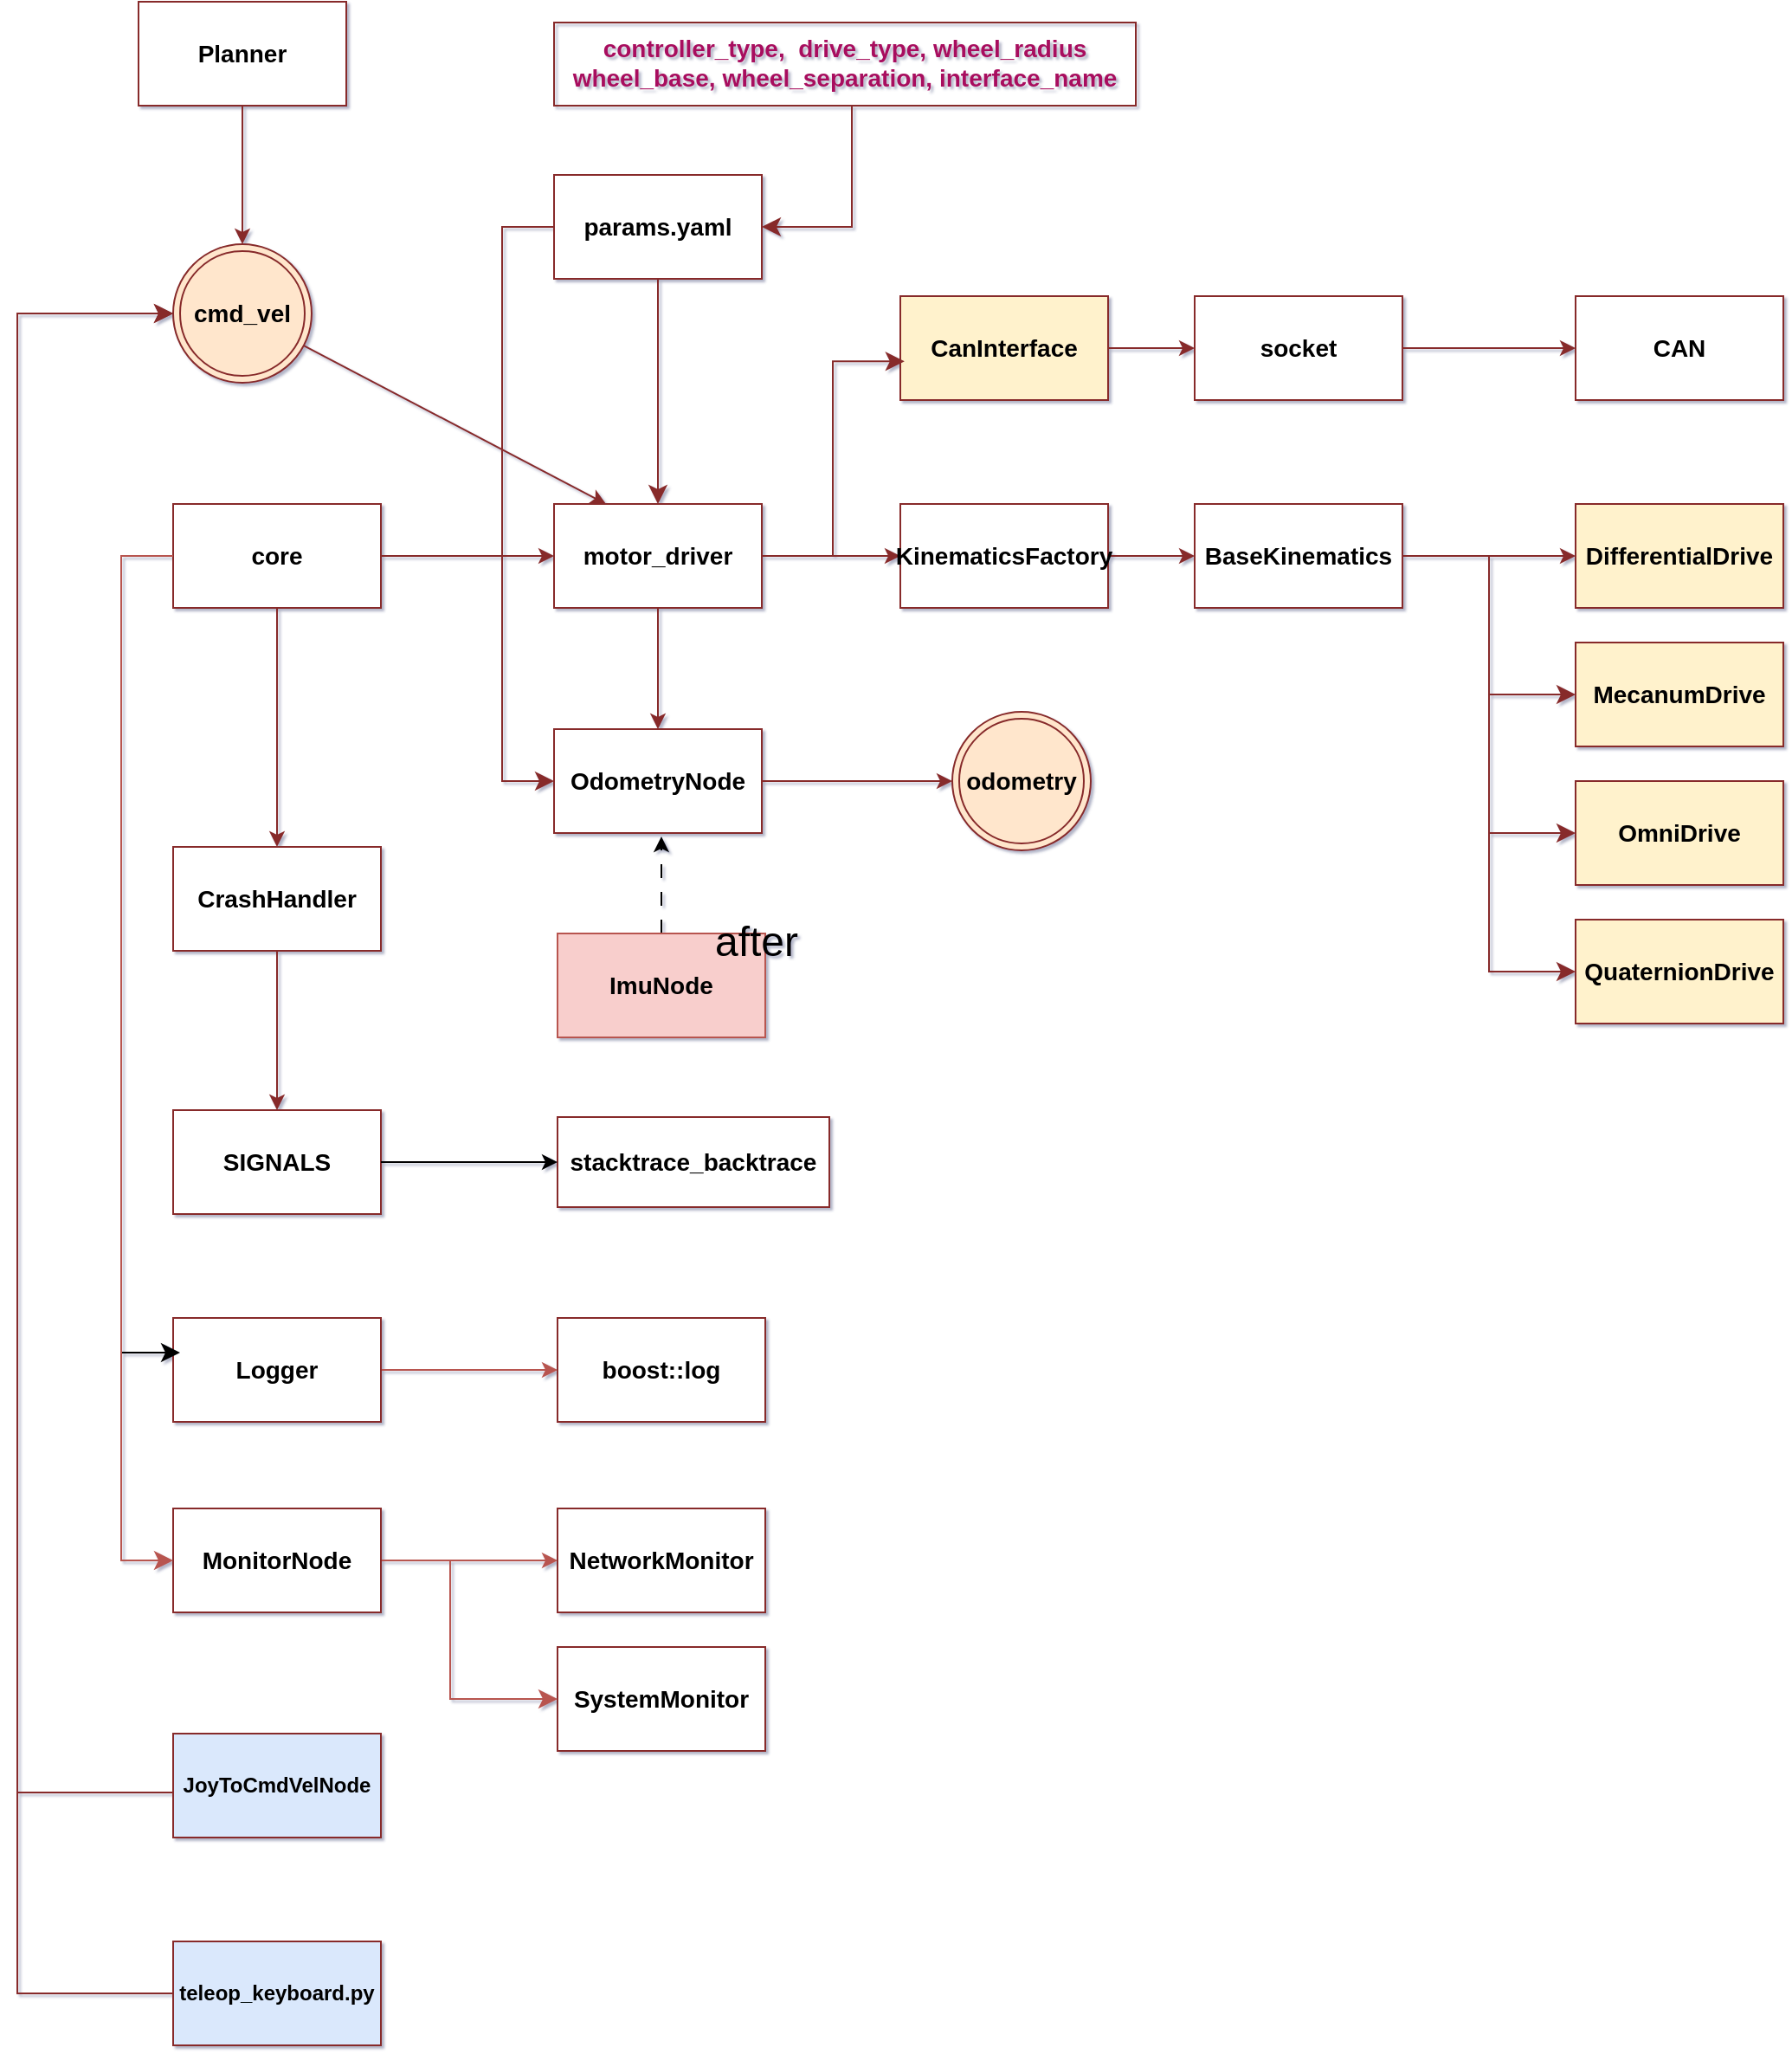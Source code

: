 <mxfile>
    <diagram id="GkdnXFTpEQJnH0Vaa9NC" name="Page-1">
        <mxGraphModel dx="1999" dy="1876" grid="0" gridSize="10" guides="1" tooltips="1" connect="1" arrows="1" fold="1" page="1" pageScale="1" pageWidth="850" pageHeight="1100" math="0" shadow="1">
            <root>
                <mxCell id="0"/>
                <mxCell id="1" parent="0"/>
                <mxCell id="17" style="edgeStyle=none;html=1;exitX=1;exitY=0.5;exitDx=0;exitDy=0;entryX=0;entryY=0.5;entryDx=0;entryDy=0;strokeColor=light-dark(#872c2c, #ededed);fontStyle=1;fontSize=14;" parent="1" source="2" target="3" edge="1">
                    <mxGeometry relative="1" as="geometry"/>
                </mxCell>
                <mxCell id="38" style="edgeStyle=none;html=1;exitX=0.5;exitY=1;exitDx=0;exitDy=0;strokeColor=light-dark(#872c2c, #ededed);fontStyle=1;fontSize=14;" parent="1" source="2" target="16" edge="1">
                    <mxGeometry relative="1" as="geometry"/>
                </mxCell>
                <mxCell id="2" value="core" style="rounded=0;whiteSpace=wrap;html=1;strokeColor=light-dark(#872c2c, #ededed);fontStyle=1;fontSize=14;" parent="1" vertex="1">
                    <mxGeometry x="50" y="170" width="120" height="60" as="geometry"/>
                </mxCell>
                <mxCell id="18" style="edgeStyle=none;html=1;exitX=1;exitY=0.5;exitDx=0;exitDy=0;entryX=0;entryY=0.5;entryDx=0;entryDy=0;strokeColor=light-dark(#872c2c, #ededed);fontStyle=1;fontSize=14;" parent="1" source="3" target="5" edge="1">
                    <mxGeometry relative="1" as="geometry"/>
                </mxCell>
                <mxCell id="42" style="edgeStyle=none;html=1;exitX=0.5;exitY=1;exitDx=0;exitDy=0;entryX=0.5;entryY=0;entryDx=0;entryDy=0;strokeColor=light-dark(#872c2c, #ededed);fontStyle=1;fontSize=14;" parent="1" source="3" target="13" edge="1">
                    <mxGeometry relative="1" as="geometry"/>
                </mxCell>
                <mxCell id="3" value="motor_driver" style="rounded=0;whiteSpace=wrap;html=1;strokeColor=light-dark(#872c2c, #ededed);fontStyle=1;fontSize=14;" parent="1" vertex="1">
                    <mxGeometry x="270" y="170" width="120" height="60" as="geometry"/>
                </mxCell>
                <mxCell id="19" style="edgeStyle=none;html=1;exitX=1;exitY=0.5;exitDx=0;exitDy=0;entryX=0;entryY=0.5;entryDx=0;entryDy=0;strokeColor=light-dark(#872c2c, #ededed);fontStyle=1;fontSize=14;" parent="1" source="5" target="6" edge="1">
                    <mxGeometry relative="1" as="geometry"/>
                </mxCell>
                <mxCell id="5" value="KinematicsFactory" style="rounded=0;whiteSpace=wrap;html=1;strokeColor=light-dark(#872c2c, #ededed);fontStyle=1;fontSize=14;" parent="1" vertex="1">
                    <mxGeometry x="470" y="170" width="120" height="60" as="geometry"/>
                </mxCell>
                <mxCell id="20" style="edgeStyle=none;html=1;exitX=1;exitY=0.5;exitDx=0;exitDy=0;entryX=0;entryY=0.5;entryDx=0;entryDy=0;strokeColor=light-dark(#872c2c, #ededed);fontStyle=1;fontSize=14;" parent="1" target="7" edge="1">
                    <mxGeometry relative="1" as="geometry">
                        <mxPoint x="810" y="200" as="sourcePoint"/>
                    </mxGeometry>
                </mxCell>
                <mxCell id="6" value="BaseKinematics" style="rounded=0;whiteSpace=wrap;html=1;strokeColor=light-dark(#872c2c, #ededed);fontStyle=1;fontSize=14;" parent="1" vertex="1">
                    <mxGeometry x="640" y="170" width="120" height="60" as="geometry"/>
                </mxCell>
                <mxCell id="7" value="DifferentialDrive" style="rounded=0;whiteSpace=wrap;html=1;fillColor=#fff2cc;strokeColor=light-dark(#872c2c, #ededed);fontStyle=1;fontSize=14;" parent="1" vertex="1">
                    <mxGeometry x="860" y="170" width="120" height="60" as="geometry"/>
                </mxCell>
                <mxCell id="8" value="MecanumDrive" style="rounded=0;whiteSpace=wrap;html=1;fillColor=#fff2cc;strokeColor=light-dark(#872c2c, #ededed);fontStyle=1;fontSize=14;" parent="1" vertex="1">
                    <mxGeometry x="860" y="250" width="120" height="60" as="geometry"/>
                </mxCell>
                <mxCell id="9" value="OmniDrive" style="rounded=0;whiteSpace=wrap;html=1;fillColor=#fff2cc;strokeColor=light-dark(#872c2c, #ededed);fontStyle=1;fontSize=14;" parent="1" vertex="1">
                    <mxGeometry x="860" y="330" width="120" height="60" as="geometry"/>
                </mxCell>
                <mxCell id="10" value="QuaternionDrive" style="rounded=0;whiteSpace=wrap;html=1;fillColor=#fff2cc;strokeColor=light-dark(#872c2c, #ededed);fontStyle=1;fontSize=14;" parent="1" vertex="1">
                    <mxGeometry x="860" y="410" width="120" height="60" as="geometry"/>
                </mxCell>
                <mxCell id="36" style="edgeStyle=none;html=1;exitX=1;exitY=0.5;exitDx=0;exitDy=0;entryX=0;entryY=0.5;entryDx=0;entryDy=0;strokeColor=light-dark(#872c2c, #ededed);fontStyle=1;fontSize=14;" parent="1" source="11" target="31" edge="1">
                    <mxGeometry relative="1" as="geometry"/>
                </mxCell>
                <mxCell id="11" value="CanInterface" style="rounded=0;whiteSpace=wrap;html=1;fillColor=#fff2cc;strokeColor=light-dark(#872c2c, #ededed);fontStyle=1;fontSize=14;" parent="1" vertex="1">
                    <mxGeometry x="470" y="50" width="120" height="60" as="geometry"/>
                </mxCell>
                <mxCell id="43" style="edgeStyle=none;html=1;exitX=1;exitY=0.5;exitDx=0;exitDy=0;entryX=0;entryY=0.5;entryDx=0;entryDy=0;strokeColor=light-dark(#872c2c, #ededed);fontStyle=1;fontSize=14;" parent="1" source="13" target="47" edge="1">
                    <mxGeometry relative="1" as="geometry">
                        <mxPoint x="480" y="330" as="targetPoint"/>
                    </mxGeometry>
                </mxCell>
                <mxCell id="13" value="OdometryNode" style="rounded=0;whiteSpace=wrap;html=1;strokeColor=light-dark(#872c2c, #ededed);fontStyle=1;fontSize=14;" parent="1" vertex="1">
                    <mxGeometry x="270" y="300" width="120" height="60" as="geometry"/>
                </mxCell>
                <mxCell id="14" value="params.yaml" style="rounded=0;whiteSpace=wrap;html=1;strokeColor=light-dark(#872c2c, #ededed);fontStyle=1;fontSize=14;" parent="1" vertex="1">
                    <mxGeometry x="270" y="-20" width="120" height="60" as="geometry"/>
                </mxCell>
                <mxCell id="40" style="edgeStyle=none;html=1;strokeColor=light-dark(#872c2c, #ededed);fontStyle=1;fontSize=14;" parent="1" source="16" target="39" edge="1">
                    <mxGeometry relative="1" as="geometry"/>
                </mxCell>
                <mxCell id="16" value="CrashHandler" style="rounded=0;whiteSpace=wrap;html=1;strokeColor=light-dark(#872c2c, #ededed);fontStyle=1;fontSize=14;" parent="1" vertex="1">
                    <mxGeometry x="50" y="368" width="120" height="60" as="geometry"/>
                </mxCell>
                <mxCell id="22" value="" style="edgeStyle=elbowEdgeStyle;elbow=horizontal;endArrow=classic;html=1;curved=0;rounded=0;endSize=8;startSize=8;exitX=1;exitY=0.5;exitDx=0;exitDy=0;strokeColor=light-dark(#872c2c, #ededed);fontStyle=1;fontSize=14;" parent="1" source="6" edge="1">
                    <mxGeometry width="50" height="50" relative="1" as="geometry">
                        <mxPoint x="810" y="200" as="sourcePoint"/>
                        <mxPoint x="860" y="280" as="targetPoint"/>
                    </mxGeometry>
                </mxCell>
                <mxCell id="24" value="" style="edgeStyle=elbowEdgeStyle;elbow=horizontal;endArrow=classic;html=1;curved=0;rounded=0;endSize=8;startSize=8;exitX=1;exitY=0.5;exitDx=0;exitDy=0;strokeColor=light-dark(#872c2c, #ededed);fontStyle=1;fontSize=14;" parent="1" source="6" edge="1">
                    <mxGeometry width="50" height="50" relative="1" as="geometry">
                        <mxPoint x="770" y="200" as="sourcePoint"/>
                        <mxPoint x="860" y="360" as="targetPoint"/>
                    </mxGeometry>
                </mxCell>
                <mxCell id="25" value="" style="edgeStyle=elbowEdgeStyle;elbow=horizontal;endArrow=classic;html=1;curved=0;rounded=0;endSize=8;startSize=8;exitX=1;exitY=0.5;exitDx=0;exitDy=0;entryX=0;entryY=0.5;entryDx=0;entryDy=0;strokeColor=light-dark(#872c2c, #ededed);fontStyle=1;fontSize=14;" parent="1" source="6" target="10" edge="1">
                    <mxGeometry width="50" height="50" relative="1" as="geometry">
                        <mxPoint x="810" y="200" as="sourcePoint"/>
                        <mxPoint x="870" y="370" as="targetPoint"/>
                    </mxGeometry>
                </mxCell>
                <mxCell id="26" value="" style="edgeStyle=elbowEdgeStyle;elbow=horizontal;endArrow=classic;html=1;curved=0;rounded=0;endSize=8;startSize=8;exitX=0.5;exitY=1;exitDx=0;exitDy=0;entryX=0.5;entryY=0;entryDx=0;entryDy=0;strokeColor=light-dark(#872c2c, #ededed);fontStyle=1;fontSize=14;" parent="1" source="14" target="3" edge="1">
                    <mxGeometry width="50" height="50" relative="1" as="geometry">
                        <mxPoint x="270" y="80" as="sourcePoint"/>
                        <mxPoint x="270" y="200" as="targetPoint"/>
                    </mxGeometry>
                </mxCell>
                <mxCell id="28" value="" style="edgeStyle=elbowEdgeStyle;elbow=horizontal;endArrow=classic;html=1;curved=0;rounded=0;endSize=8;startSize=8;entryX=0;entryY=0.5;entryDx=0;entryDy=0;exitX=0;exitY=0.5;exitDx=0;exitDy=0;strokeColor=light-dark(#872c2c, #ededed);fontStyle=1;fontSize=14;" parent="1" source="14" target="13" edge="1">
                    <mxGeometry width="50" height="50" relative="1" as="geometry">
                        <mxPoint x="270" y="80" as="sourcePoint"/>
                        <mxPoint x="560" y="170" as="targetPoint"/>
                        <Array as="points">
                            <mxPoint x="240" y="240"/>
                            <mxPoint x="420" y="270"/>
                        </Array>
                    </mxGeometry>
                </mxCell>
                <mxCell id="30" value="" style="edgeStyle=elbowEdgeStyle;elbow=horizontal;endArrow=classic;html=1;curved=0;rounded=0;endSize=8;startSize=8;exitX=1;exitY=0.5;exitDx=0;exitDy=0;entryX=0.02;entryY=0.627;entryDx=0;entryDy=0;entryPerimeter=0;strokeColor=light-dark(#872c2c, #ededed);fontStyle=1;fontSize=14;" parent="1" source="3" target="11" edge="1">
                    <mxGeometry width="50" height="50" relative="1" as="geometry">
                        <mxPoint x="510" y="220" as="sourcePoint"/>
                        <mxPoint x="560" y="170" as="targetPoint"/>
                        <Array as="points"/>
                    </mxGeometry>
                </mxCell>
                <mxCell id="34" style="edgeStyle=none;html=1;exitX=1;exitY=0.5;exitDx=0;exitDy=0;strokeColor=light-dark(#872c2c, #ededed);fontStyle=1;fontSize=14;" parent="1" source="31" target="33" edge="1">
                    <mxGeometry relative="1" as="geometry"/>
                </mxCell>
                <mxCell id="31" value="socket" style="rounded=0;whiteSpace=wrap;html=1;strokeColor=light-dark(#872c2c, #ededed);fontStyle=1;fontSize=14;" parent="1" vertex="1">
                    <mxGeometry x="640" y="50" width="120" height="60" as="geometry"/>
                </mxCell>
                <mxCell id="33" value="CAN" style="rounded=0;whiteSpace=wrap;html=1;strokeColor=light-dark(#872c2c, #ededed);fontStyle=1;fontSize=14;" parent="1" vertex="1">
                    <mxGeometry x="860" y="50" width="120" height="60" as="geometry"/>
                </mxCell>
                <mxCell id="39" value="SIGNALS" style="rounded=0;whiteSpace=wrap;html=1;strokeColor=light-dark(#872c2c, #ededed);fontStyle=1;fontSize=14;" parent="1" vertex="1">
                    <mxGeometry x="50" y="520" width="120" height="60" as="geometry"/>
                </mxCell>
                <mxCell id="41" value="controller_type,  drive_type, wheel_radius&#xa;wheel_base, wheel_separation, interface_name" style="text;whiteSpace=wrap;strokeColor=light-dark(#872c2c, #ededed);fontColor=light-dark(#a8105e, #ec5ba6);fontStyle=1;fontSize=14;shadow=0;align=center;" parent="1" vertex="1">
                    <mxGeometry x="270" y="-108" width="336" height="48" as="geometry"/>
                </mxCell>
                <mxCell id="47" value="odometry" style="ellipse;shape=doubleEllipse;whiteSpace=wrap;html=1;aspect=fixed;fillColor=#ffe6cc;strokeColor=light-dark(#872c2c, #ededed);fontStyle=1;fontSize=14;" parent="1" vertex="1">
                    <mxGeometry x="500" y="290" width="80" height="80" as="geometry"/>
                </mxCell>
                <mxCell id="48" value="JoyToCmdVelNode" style="rounded=0;whiteSpace=wrap;html=1;fillColor=#dae8fc;strokeColor=light-dark(#872c2c, #ededed);fontStyle=1" parent="1" vertex="1">
                    <mxGeometry x="50" y="880" width="120" height="60" as="geometry"/>
                </mxCell>
                <mxCell id="50" style="edgeStyle=none;html=1;entryX=0.25;entryY=0;entryDx=0;entryDy=0;strokeColor=light-dark(#872c2c, #ededed);fontStyle=1;fontSize=14;" parent="1" source="49" target="3" edge="1">
                    <mxGeometry relative="1" as="geometry">
                        <Array as="points"/>
                    </mxGeometry>
                </mxCell>
                <mxCell id="49" value="cmd_vel" style="ellipse;shape=doubleEllipse;whiteSpace=wrap;html=1;aspect=fixed;fillColor=#ffe6cc;strokeColor=light-dark(#872c2c, #ededed);fontStyle=1;fontSize=14;" parent="1" vertex="1">
                    <mxGeometry x="50" y="20" width="80" height="80" as="geometry"/>
                </mxCell>
                <mxCell id="55" value="" style="edgeStyle=elbowEdgeStyle;elbow=horizontal;endArrow=classic;html=1;curved=0;rounded=0;endSize=8;startSize=8;entryX=0;entryY=0.5;entryDx=0;entryDy=0;strokeColor=light-dark(#872c2c, #ededed);fontStyle=1;fontSize=14;" parent="1" target="49" edge="1">
                    <mxGeometry width="50" height="50" relative="1" as="geometry">
                        <mxPoint x="50" y="914" as="sourcePoint"/>
                        <mxPoint x="60" y="540" as="targetPoint"/>
                        <Array as="points">
                            <mxPoint x="-40" y="880"/>
                            <mxPoint x="10" y="340"/>
                        </Array>
                    </mxGeometry>
                </mxCell>
                <mxCell id="58" style="edgeStyle=none;html=1;exitX=0.5;exitY=1;exitDx=0;exitDy=0;strokeColor=light-dark(#872c2c, #ededed);fontStyle=1;fontSize=14;" parent="1" source="56" target="49" edge="1">
                    <mxGeometry relative="1" as="geometry"/>
                </mxCell>
                <mxCell id="56" value="Planner" style="rounded=0;whiteSpace=wrap;html=1;strokeColor=light-dark(#872c2c, #ededed);fontStyle=1;fontSize=14;" parent="1" vertex="1">
                    <mxGeometry x="30" y="-120" width="120" height="60" as="geometry"/>
                </mxCell>
                <mxCell id="61" value="teleop_keyboard.py" style="rounded=0;whiteSpace=wrap;html=1;fillColor=#dae8fc;strokeColor=light-dark(#872c2c, #ededed);fontStyle=1" parent="1" vertex="1">
                    <mxGeometry x="50" y="1000" width="120" height="60" as="geometry"/>
                </mxCell>
                <mxCell id="62" value="" style="edgeStyle=elbowEdgeStyle;elbow=horizontal;endArrow=classic;html=1;curved=0;rounded=0;endSize=8;startSize=8;exitX=0;exitY=0.5;exitDx=0;exitDy=0;entryX=0;entryY=0.5;entryDx=0;entryDy=0;strokeColor=light-dark(#872c2c, #ededed);fontStyle=1" parent="1" source="61" target="49" edge="1">
                    <mxGeometry width="50" height="50" relative="1" as="geometry">
                        <mxPoint x="-20" y="720" as="sourcePoint"/>
                        <mxPoint x="30" y="670" as="targetPoint"/>
                        <Array as="points">
                            <mxPoint x="-40" y="420"/>
                            <mxPoint x="10" y="390"/>
                        </Array>
                    </mxGeometry>
                </mxCell>
                <mxCell id="68" style="edgeStyle=none;html=1;exitX=1;exitY=0.5;exitDx=0;exitDy=0;entryX=0;entryY=0.5;entryDx=0;entryDy=0;fontSize=14;fillColor=#f8cecc;strokeColor=#B85450;" parent="1" source="63" target="64" edge="1">
                    <mxGeometry relative="1" as="geometry"/>
                </mxCell>
                <mxCell id="63" value="MonitorNode" style="rounded=0;whiteSpace=wrap;html=1;strokeColor=light-dark(#872c2c, #ededed);fontStyle=1;fontSize=14;" parent="1" vertex="1">
                    <mxGeometry x="50" y="750" width="120" height="60" as="geometry"/>
                </mxCell>
                <mxCell id="64" value="NetworkMonitor" style="rounded=0;whiteSpace=wrap;html=1;strokeColor=light-dark(#872c2c, #ededed);fontStyle=1;fontSize=14;" parent="1" vertex="1">
                    <mxGeometry x="272" y="750" width="120" height="60" as="geometry"/>
                </mxCell>
                <mxCell id="65" value="SystemMonitor" style="rounded=0;whiteSpace=wrap;html=1;strokeColor=light-dark(#872c2c, #ededed);fontStyle=1;fontSize=14;" parent="1" vertex="1">
                    <mxGeometry x="272" y="830" width="120" height="60" as="geometry"/>
                </mxCell>
                <mxCell id="73" style="edgeStyle=none;html=1;exitX=1;exitY=0.5;exitDx=0;exitDy=0;fontSize=14;fillColor=#f8cecc;strokeColor=#B85450;" parent="1" source="66" target="72" edge="1">
                    <mxGeometry relative="1" as="geometry"/>
                </mxCell>
                <mxCell id="66" value="Logger" style="rounded=0;whiteSpace=wrap;html=1;strokeColor=light-dark(#872c2c, #ededed);fontStyle=1;fontSize=14;" parent="1" vertex="1">
                    <mxGeometry x="50" y="640" width="120" height="60" as="geometry"/>
                </mxCell>
                <mxCell id="69" value="" style="edgeStyle=segmentEdgeStyle;endArrow=classic;html=1;curved=0;rounded=0;endSize=8;startSize=8;entryX=0;entryY=0.5;entryDx=0;entryDy=0;fontSize=14;fillColor=#f8cecc;strokeColor=#B85450;" parent="1" target="65" edge="1">
                    <mxGeometry width="50" height="50" relative="1" as="geometry">
                        <mxPoint x="180" y="780" as="sourcePoint"/>
                        <mxPoint x="410" y="710" as="targetPoint"/>
                        <Array as="points">
                            <mxPoint x="210" y="780"/>
                            <mxPoint x="210" y="860"/>
                        </Array>
                    </mxGeometry>
                </mxCell>
                <mxCell id="70" value="" style="edgeStyle=segmentEdgeStyle;endArrow=classic;html=1;curved=0;rounded=0;endSize=8;startSize=8;exitX=0;exitY=0.5;exitDx=0;exitDy=0;fontSize=14;" parent="1" source="2" edge="1">
                    <mxGeometry width="50" height="50" relative="1" as="geometry">
                        <mxPoint x="360" y="410" as="sourcePoint"/>
                        <mxPoint x="54" y="660" as="targetPoint"/>
                        <Array as="points">
                            <mxPoint x="20" y="200"/>
                            <mxPoint x="20" y="660"/>
                        </Array>
                    </mxGeometry>
                </mxCell>
                <mxCell id="71" value="" style="edgeStyle=segmentEdgeStyle;endArrow=classic;html=1;curved=0;rounded=0;endSize=8;startSize=8;exitX=0;exitY=0.5;exitDx=0;exitDy=0;entryX=0;entryY=0.5;entryDx=0;entryDy=0;fontSize=14;fillColor=#f8cecc;strokeColor=#B85450;" parent="1" source="2" target="63" edge="1">
                    <mxGeometry width="50" height="50" relative="1" as="geometry">
                        <mxPoint x="50" y="310" as="sourcePoint"/>
                        <mxPoint x="50" y="710" as="targetPoint"/>
                        <Array as="points">
                            <mxPoint x="20" y="200"/>
                            <mxPoint x="20" y="780"/>
                        </Array>
                    </mxGeometry>
                </mxCell>
                <mxCell id="72" value="boost::log" style="rounded=0;whiteSpace=wrap;html=1;strokeColor=light-dark(#872c2c, #ededed);fontStyle=1;fontSize=14;" parent="1" vertex="1">
                    <mxGeometry x="272" y="640" width="120" height="60" as="geometry"/>
                </mxCell>
                <mxCell id="78" value="" style="edgeStyle=elbowEdgeStyle;elbow=horizontal;endArrow=classic;html=1;curved=0;rounded=0;endSize=8;startSize=8;exitX=0.5;exitY=1;exitDx=0;exitDy=0;entryX=1;entryY=0.5;entryDx=0;entryDy=0;strokeColor=light-dark(#872c2c, #ededed);fontStyle=1;fontSize=14;" parent="1" source="41" target="14" edge="1">
                    <mxGeometry width="50" height="50" relative="1" as="geometry">
                        <mxPoint x="504" y="48" as="sourcePoint"/>
                        <mxPoint x="586" y="-64" as="targetPoint"/>
                        <Array as="points">
                            <mxPoint x="442" y="-56"/>
                        </Array>
                    </mxGeometry>
                </mxCell>
                <mxCell id="80" value="stacktrace_backtrace" style="rounded=0;whiteSpace=wrap;html=1;strokeColor=light-dark(#872c2c, #ededed);fontStyle=1;fontSize=14;" parent="1" vertex="1">
                    <mxGeometry x="272" y="524" width="157" height="52" as="geometry"/>
                </mxCell>
                <mxCell id="82" value="" style="endArrow=classic;html=1;entryX=0;entryY=0.5;entryDx=0;entryDy=0;" parent="1" target="80" edge="1">
                    <mxGeometry width="50" height="50" relative="1" as="geometry">
                        <mxPoint x="170" y="550" as="sourcePoint"/>
                        <mxPoint x="258" y="544" as="targetPoint"/>
                        <Array as="points"/>
                    </mxGeometry>
                </mxCell>
                <mxCell id="91" style="edgeStyle=none;html=1;exitX=0.5;exitY=0;exitDx=0;exitDy=0;dashed=1;dashPattern=8 8;" parent="1" source="83" edge="1">
                    <mxGeometry relative="1" as="geometry">
                        <mxPoint x="332" y="362" as="targetPoint"/>
                    </mxGeometry>
                </mxCell>
                <mxCell id="83" value="ImuNode" style="rounded=0;whiteSpace=wrap;html=1;strokeColor=#b85450;fontStyle=1;fontSize=14;fillColor=#f8cecc;" parent="1" vertex="1">
                    <mxGeometry x="272" y="418" width="120" height="60" as="geometry"/>
                </mxCell>
                <mxCell id="93" value="&lt;font style=&quot;font-size: 24px;&quot;&gt;after&lt;/font&gt;" style="text;strokeColor=none;fillColor=none;align=left;verticalAlign=top;spacingLeft=4;spacingRight=4;overflow=hidden;rotatable=0;points=[[0,0.5],[1,0.5]];portConstraint=eastwest;whiteSpace=wrap;html=1;" parent="1" vertex="1">
                    <mxGeometry x="357" y="402" width="66" height="43" as="geometry"/>
                </mxCell>
            </root>
        </mxGraphModel>
    </diagram>
</mxfile>